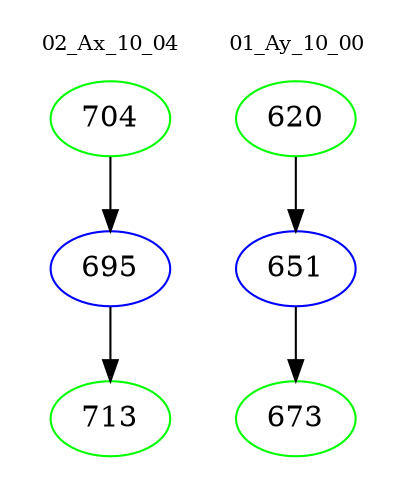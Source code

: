 digraph{
subgraph cluster_0 {
color = white
label = "02_Ax_10_04";
fontsize=10;
T0_704 [label="704", color="green"]
T0_704 -> T0_695 [color="black"]
T0_695 [label="695", color="blue"]
T0_695 -> T0_713 [color="black"]
T0_713 [label="713", color="green"]
}
subgraph cluster_1 {
color = white
label = "01_Ay_10_00";
fontsize=10;
T1_620 [label="620", color="green"]
T1_620 -> T1_651 [color="black"]
T1_651 [label="651", color="blue"]
T1_651 -> T1_673 [color="black"]
T1_673 [label="673", color="green"]
}
}
